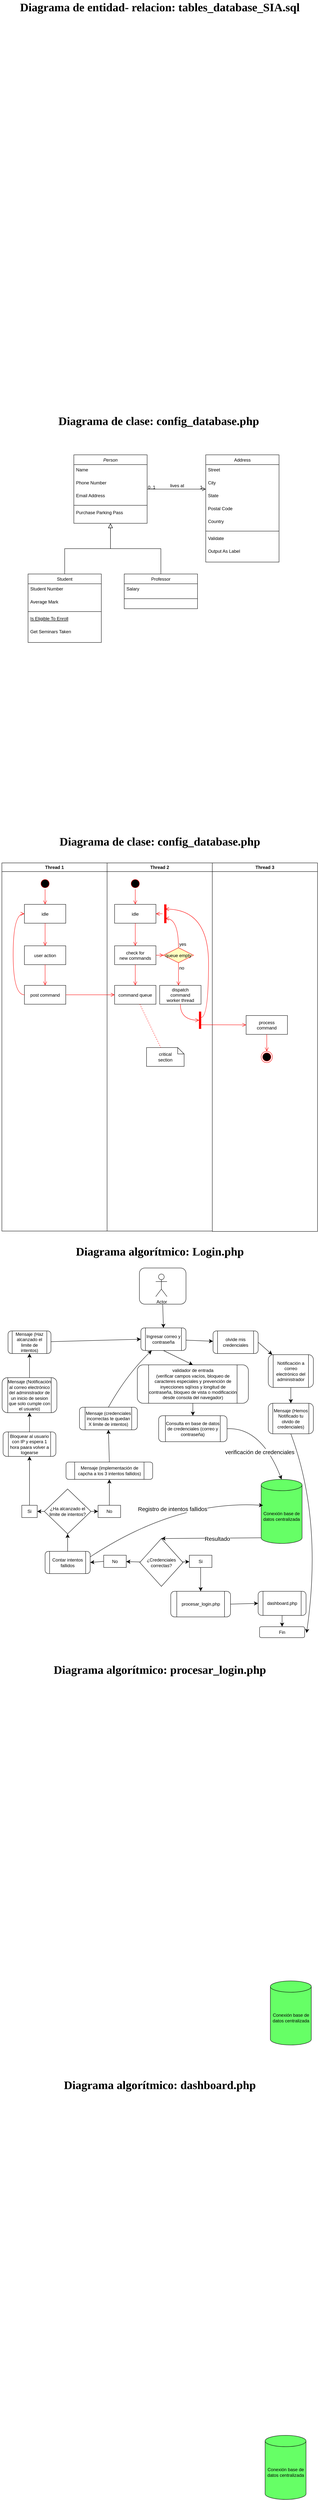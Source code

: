 <mxfile version="26.0.10">
  <diagram name="Página-1" id="48M1OholPXDdKoVH5Szc">
    <mxGraphModel dx="3737" dy="5183" grid="0" gridSize="10" guides="1" tooltips="1" connect="1" arrows="1" fold="1" page="1" pageScale="1" pageWidth="850" pageHeight="1100" math="0" shadow="0">
      <root>
        <mxCell id="0" />
        <mxCell id="1" parent="0" />
        <mxCell id="_KhCzG9Bb4c7q6jr102G-16" value="" style="edgeStyle=none;curved=1;rounded=0;orthogonalLoop=1;jettySize=auto;html=1;fontFamily=Helvetica;fontSize=12;fontColor=default;startSize=8;endSize=8;entryX=0.5;entryY=0;entryDx=0;entryDy=0;exitX=0;exitY=1;exitDx=0;exitDy=-15;exitPerimeter=0;" parent="1" source="_KhCzG9Bb4c7q6jr102G-1" target="_KhCzG9Bb4c7q6jr102G-15" edge="1">
          <mxGeometry relative="1" as="geometry">
            <mxPoint x="-160" y="723" as="sourcePoint" />
          </mxGeometry>
        </mxCell>
        <mxCell id="_KhCzG9Bb4c7q6jr102G-24" value="&lt;span style=&quot;font-size: 15px;&quot;&gt;&lt;font style=&quot;vertical-align: inherit;&quot;&gt;&lt;font style=&quot;vertical-align: inherit;&quot;&gt;Resultado&lt;/font&gt;&lt;/font&gt;&lt;/span&gt;" style="edgeLabel;html=1;align=center;verticalAlign=middle;resizable=0;points=[];fontSize=12;rounded=1;strokeColor=default;fontFamily=Helvetica;fontColor=default;fillColor=default;" parent="_KhCzG9Bb4c7q6jr102G-16" vertex="1" connectable="0">
          <mxGeometry x="-0.114" y="1" relative="1" as="geometry">
            <mxPoint as="offset" />
          </mxGeometry>
        </mxCell>
        <mxCell id="_KhCzG9Bb4c7q6jr102G-1" value="&lt;font style=&quot;vertical-align: inherit;&quot;&gt;&lt;font style=&quot;vertical-align: inherit;&quot;&gt;&lt;font style=&quot;vertical-align: inherit;&quot;&gt;&lt;font style=&quot;vertical-align: inherit;&quot;&gt;&lt;font style=&quot;vertical-align: inherit;&quot;&gt;&lt;font style=&quot;vertical-align: inherit;&quot;&gt;Conexión base de datos centralizada&lt;/font&gt;&lt;/font&gt;&lt;/font&gt;&lt;/font&gt;&lt;/font&gt;&lt;/font&gt;" style="shape=cylinder3;whiteSpace=wrap;html=1;boundedLbl=1;backgroundOutline=1;size=15;fillColor=light-dark(#66FF66,#66FF66);" parent="1" vertex="1">
          <mxGeometry x="-155" y="644" width="109" height="170" as="geometry" />
        </mxCell>
        <mxCell id="_KhCzG9Bb4c7q6jr102G-5" style="edgeStyle=none;curved=1;rounded=0;orthogonalLoop=1;jettySize=auto;html=1;fontSize=12;startSize=8;endSize=8;exitX=0.5;exitY=1;exitDx=0;exitDy=0;entryX=0.5;entryY=0;entryDx=0;entryDy=0;" parent="1" source="_KhCzG9Bb4c7q6jr102G-8" target="_KhCzG9Bb4c7q6jr102G-9" edge="1">
          <mxGeometry relative="1" as="geometry">
            <mxPoint x="-407.783" y="395" as="targetPoint" />
            <mxPoint x="-446.609" y="316" as="sourcePoint" />
          </mxGeometry>
        </mxCell>
        <mxCell id="_KhCzG9Bb4c7q6jr102G-28" value="" style="edgeStyle=none;curved=1;rounded=0;orthogonalLoop=1;jettySize=auto;html=1;fontFamily=Helvetica;fontSize=12;fontColor=default;startSize=8;endSize=8;" parent="1" source="_KhCzG9Bb4c7q6jr102G-8" target="_KhCzG9Bb4c7q6jr102G-27" edge="1">
          <mxGeometry relative="1" as="geometry" />
        </mxCell>
        <mxCell id="_KhCzG9Bb4c7q6jr102G-8" value="Ingresar correo y contraseña" style="shape=process;whiteSpace=wrap;html=1;backgroundOutline=1;rounded=1;strokeColor=default;align=center;verticalAlign=middle;fontFamily=Helvetica;fontSize=12;fontColor=default;fillColor=default;" parent="1" vertex="1">
          <mxGeometry x="-475" y="242" width="120" height="60" as="geometry" />
        </mxCell>
        <mxCell id="_KhCzG9Bb4c7q6jr102G-12" value="" style="edgeStyle=none;curved=1;rounded=0;orthogonalLoop=1;jettySize=auto;html=1;fontFamily=Helvetica;fontSize=12;fontColor=default;startSize=8;endSize=8;" parent="1" source="_KhCzG9Bb4c7q6jr102G-9" target="_KhCzG9Bb4c7q6jr102G-11" edge="1">
          <mxGeometry relative="1" as="geometry" />
        </mxCell>
        <mxCell id="_KhCzG9Bb4c7q6jr102G-9" value="validador de entrada&lt;div&gt;(verificar campos vacíos, bloqueo de caracteres especiales y prevención de inyecciones sql/xss y longitud de contraseña, bloqueo de vista o modificación desde consola del navegador)&lt;/div&gt;" style="shape=process;whiteSpace=wrap;html=1;backgroundOutline=1;rounded=1;strokeColor=default;align=center;verticalAlign=middle;fontFamily=Helvetica;fontSize=12;fontColor=default;fillColor=default;" parent="1" vertex="1">
          <mxGeometry x="-484.5" y="340" width="295.5" height="102" as="geometry" />
        </mxCell>
        <mxCell id="_KhCzG9Bb4c7q6jr102G-11" value="Consulta en base de datos de credenciales (correo y contraseña)" style="shape=process;whiteSpace=wrap;html=1;backgroundOutline=1;rounded=1;strokeColor=default;align=center;verticalAlign=middle;fontFamily=Helvetica;fontSize=12;fontColor=default;fillColor=default;" parent="1" vertex="1">
          <mxGeometry x="-427.75" y="475" width="182" height="69" as="geometry" />
        </mxCell>
        <mxCell id="_KhCzG9Bb4c7q6jr102G-13" style="edgeStyle=none;curved=1;rounded=0;orthogonalLoop=1;jettySize=auto;html=1;exitX=1;exitY=0.5;exitDx=0;exitDy=0;entryX=0.5;entryY=0;entryDx=0;entryDy=0;entryPerimeter=0;fontFamily=Helvetica;fontSize=12;fontColor=default;startSize=8;endSize=8;" parent="1" source="_KhCzG9Bb4c7q6jr102G-11" target="_KhCzG9Bb4c7q6jr102G-1" edge="1">
          <mxGeometry relative="1" as="geometry">
            <Array as="points">
              <mxPoint x="-155" y="505" />
            </Array>
          </mxGeometry>
        </mxCell>
        <mxCell id="_KhCzG9Bb4c7q6jr102G-14" value="" style="edgeLabel;html=1;align=center;verticalAlign=middle;resizable=0;points=[];fontSize=12;rounded=1;strokeColor=default;fontFamily=Helvetica;fontColor=default;fillColor=default;" parent="_KhCzG9Bb4c7q6jr102G-13" vertex="1" connectable="0">
          <mxGeometry x="-0.177" y="-16" relative="1" as="geometry">
            <mxPoint as="offset" />
          </mxGeometry>
        </mxCell>
        <mxCell id="_KhCzG9Bb4c7q6jr102G-17" value="" style="edgeLabel;html=1;align=center;verticalAlign=middle;resizable=0;points=[];fontSize=12;rounded=1;strokeColor=default;fontFamily=Helvetica;fontColor=default;fillColor=default;" parent="_KhCzG9Bb4c7q6jr102G-13" vertex="1" connectable="0">
          <mxGeometry x="0.621" y="-3" relative="1" as="geometry">
            <mxPoint as="offset" />
          </mxGeometry>
        </mxCell>
        <mxCell id="_KhCzG9Bb4c7q6jr102G-18" value="&lt;span style=&quot;font-size: 15px;&quot;&gt;verificación de credenciales&lt;/span&gt;" style="edgeLabel;html=1;align=center;verticalAlign=middle;resizable=0;points=[];fontSize=12;rounded=1;strokeColor=default;fontFamily=Helvetica;fontColor=default;fillColor=default;" parent="_KhCzG9Bb4c7q6jr102G-13" vertex="1" connectable="0">
          <mxGeometry x="0.259" y="-28" relative="1" as="geometry">
            <mxPoint as="offset" />
          </mxGeometry>
        </mxCell>
        <mxCell id="_KhCzG9Bb4c7q6jr102G-20" value="" style="edgeStyle=none;curved=1;rounded=0;orthogonalLoop=1;jettySize=auto;html=1;fontFamily=Helvetica;fontSize=12;fontColor=default;startSize=8;endSize=8;" parent="1" source="_KhCzG9Bb4c7q6jr102G-15" target="_KhCzG9Bb4c7q6jr102G-19" edge="1">
          <mxGeometry relative="1" as="geometry" />
        </mxCell>
        <mxCell id="_KhCzG9Bb4c7q6jr102G-23" value="" style="edgeStyle=none;curved=1;rounded=0;orthogonalLoop=1;jettySize=auto;html=1;fontFamily=Helvetica;fontSize=12;fontColor=default;startSize=8;endSize=8;" parent="1" source="_KhCzG9Bb4c7q6jr102G-15" target="_KhCzG9Bb4c7q6jr102G-21" edge="1">
          <mxGeometry relative="1" as="geometry" />
        </mxCell>
        <mxCell id="_KhCzG9Bb4c7q6jr102G-15" value="¿Credenciales correctas?" style="rhombus;whiteSpace=wrap;html=1;fillColor=light-dark(#FFFFFF,#66FF66);" parent="1" vertex="1">
          <mxGeometry x="-478" y="801" width="115" height="127" as="geometry" />
        </mxCell>
        <mxCell id="_KhCzG9Bb4c7q6jr102G-72" style="edgeStyle=none;curved=1;rounded=0;orthogonalLoop=1;jettySize=auto;html=1;exitX=0;exitY=0.5;exitDx=0;exitDy=0;entryX=1;entryY=0.5;entryDx=0;entryDy=0;fontFamily=Helvetica;fontSize=12;fontColor=default;startSize=8;endSize=8;" parent="1" source="_KhCzG9Bb4c7q6jr102G-19" target="_KhCzG9Bb4c7q6jr102G-73" edge="1">
          <mxGeometry relative="1" as="geometry">
            <mxPoint x="-612" y="696.755" as="targetPoint" />
          </mxGeometry>
        </mxCell>
        <mxCell id="_KhCzG9Bb4c7q6jr102G-19" value="No" style="whiteSpace=wrap;html=1;fillColor=light-dark(#FFFFFF,#66FF66);" parent="1" vertex="1">
          <mxGeometry x="-574" y="845.25" width="60" height="32.5" as="geometry" />
        </mxCell>
        <mxCell id="_KhCzG9Bb4c7q6jr102G-50" style="edgeStyle=none;curved=1;rounded=0;orthogonalLoop=1;jettySize=auto;html=1;exitX=0.5;exitY=1;exitDx=0;exitDy=0;fontFamily=Helvetica;fontSize=12;fontColor=default;startSize=8;endSize=8;entryX=0.5;entryY=0;entryDx=0;entryDy=0;" parent="1" source="_KhCzG9Bb4c7q6jr102G-21" target="_KhCzG9Bb4c7q6jr102G-51" edge="1">
          <mxGeometry relative="1" as="geometry">
            <mxPoint x="-253" y="776.333" as="targetPoint" />
          </mxGeometry>
        </mxCell>
        <mxCell id="_KhCzG9Bb4c7q6jr102G-21" value="Si" style="whiteSpace=wrap;html=1;fillColor=light-dark(#FFFFFF,#66FF66);" parent="1" vertex="1">
          <mxGeometry x="-346" y="845.25" width="60" height="32.5" as="geometry" />
        </mxCell>
        <mxCell id="vCBoUSU8JS7dNAUWbDVz-17" value="" style="edgeStyle=none;curved=1;rounded=0;orthogonalLoop=1;jettySize=auto;html=1;fontSize=12;startSize=8;endSize=8;exitX=1;exitY=0.5;exitDx=0;exitDy=0;" parent="1" source="_KhCzG9Bb4c7q6jr102G-27" target="vCBoUSU8JS7dNAUWbDVz-16" edge="1">
          <mxGeometry relative="1" as="geometry" />
        </mxCell>
        <mxCell id="_KhCzG9Bb4c7q6jr102G-27" value="olvide mis credenciales" style="shape=process;whiteSpace=wrap;html=1;backgroundOutline=1;rounded=1;strokeColor=default;align=center;verticalAlign=middle;fontFamily=Helvetica;fontSize=12;fontColor=default;fillColor=default;" parent="1" vertex="1">
          <mxGeometry x="-283" y="250" width="120" height="60" as="geometry" />
        </mxCell>
        <mxCell id="_KhCzG9Bb4c7q6jr102G-92" style="edgeStyle=none;curved=1;rounded=0;orthogonalLoop=1;jettySize=auto;html=1;exitX=0.5;exitY=0;exitDx=0;exitDy=0;fontFamily=Helvetica;fontSize=12;fontColor=default;startSize=8;endSize=8;" parent="1" source="_KhCzG9Bb4c7q6jr102G-33" target="_KhCzG9Bb4c7q6jr102G-8" edge="1">
          <mxGeometry relative="1" as="geometry">
            <Array as="points">
              <mxPoint x="-513" y="366" />
            </Array>
          </mxGeometry>
        </mxCell>
        <mxCell id="_KhCzG9Bb4c7q6jr102G-33" value="Mensaje (credenciales incorrectas te quedan X limite de intentos)" style="shape=process;whiteSpace=wrap;html=1;backgroundOutline=1;rounded=1;strokeColor=default;align=center;verticalAlign=middle;fontFamily=Helvetica;fontSize=12;fontColor=default;fillColor=default;" parent="1" vertex="1">
          <mxGeometry x="-638.5" y="452.5" width="154" height="60" as="geometry" />
        </mxCell>
        <mxCell id="_KhCzG9Bb4c7q6jr102G-47" style="edgeStyle=none;curved=1;rounded=0;orthogonalLoop=1;jettySize=auto;html=1;entryX=0.5;entryY=0;entryDx=0;entryDy=0;fontFamily=Helvetica;fontSize=12;fontColor=default;startSize=8;endSize=8;exitX=0.5;exitY=1;exitDx=0;exitDy=0;" parent="1" source="_KhCzG9Bb4c7q6jr102G-65" target="_KhCzG9Bb4c7q6jr102G-8" edge="1">
          <mxGeometry relative="1" as="geometry">
            <mxPoint x="-467" y="149" as="sourcePoint" />
          </mxGeometry>
        </mxCell>
        <mxCell id="vCBoUSU8JS7dNAUWbDVz-11" style="edgeStyle=none;curved=1;rounded=0;orthogonalLoop=1;jettySize=auto;html=1;exitX=1;exitY=0.5;exitDx=0;exitDy=0;entryX=0;entryY=0.5;entryDx=0;entryDy=0;fontSize=12;startSize=8;endSize=8;" parent="1" source="_KhCzG9Bb4c7q6jr102G-51" target="_KhCzG9Bb4c7q6jr102G-59" edge="1">
          <mxGeometry relative="1" as="geometry" />
        </mxCell>
        <mxCell id="_KhCzG9Bb4c7q6jr102G-51" value="procesar_login.php" style="shape=process;whiteSpace=wrap;html=1;backgroundOutline=1;rounded=1;strokeColor=default;align=center;verticalAlign=middle;fontFamily=Helvetica;fontSize=12;fontColor=default;fillColor=default;" parent="1" vertex="1">
          <mxGeometry x="-395.5" y="941" width="159" height="68" as="geometry" />
        </mxCell>
        <mxCell id="_KhCzG9Bb4c7q6jr102G-64" value="" style="edgeStyle=none;curved=1;rounded=0;orthogonalLoop=1;jettySize=auto;html=1;fontFamily=Helvetica;fontSize=12;fontColor=default;startSize=8;endSize=8;" parent="1" source="_KhCzG9Bb4c7q6jr102G-59" target="_KhCzG9Bb4c7q6jr102G-63" edge="1">
          <mxGeometry relative="1" as="geometry" />
        </mxCell>
        <mxCell id="_KhCzG9Bb4c7q6jr102G-59" value="dashboard.php" style="shape=process;whiteSpace=wrap;html=1;backgroundOutline=1;rounded=1;strokeColor=default;align=center;verticalAlign=middle;fontFamily=Helvetica;fontSize=12;fontColor=default;fillColor=default;" parent="1" vertex="1">
          <mxGeometry x="-163" y="941" width="127.5" height="64" as="geometry" />
        </mxCell>
        <mxCell id="_KhCzG9Bb4c7q6jr102G-63" value="Fin" style="whiteSpace=wrap;html=1;rounded=1;" parent="1" vertex="1">
          <mxGeometry x="-159.25" y="1035" width="120" height="29" as="geometry" />
        </mxCell>
        <mxCell id="_KhCzG9Bb4c7q6jr102G-65" value="" style="whiteSpace=wrap;html=1;rounded=1;" parent="1" vertex="1">
          <mxGeometry x="-479" y="83" width="124" height="96" as="geometry" />
        </mxCell>
        <mxCell id="_KhCzG9Bb4c7q6jr102G-67" value="Actor" style="shape=umlActor;verticalLabelPosition=bottom;verticalAlign=top;html=1;outlineConnect=0;rounded=1;strokeColor=default;align=center;fontFamily=Helvetica;fontSize=12;fontColor=default;fillColor=default;" parent="1" vertex="1">
          <mxGeometry x="-435.5" y="99" width="30" height="60" as="geometry" />
        </mxCell>
        <mxCell id="_KhCzG9Bb4c7q6jr102G-94" value="" style="edgeStyle=none;curved=1;rounded=0;orthogonalLoop=1;jettySize=auto;html=1;fontFamily=Helvetica;fontSize=12;fontColor=default;startSize=8;endSize=8;entryX=0.5;entryY=1;entryDx=0;entryDy=0;exitX=0.5;exitY=0;exitDx=0;exitDy=0;" parent="1" source="_KhCzG9Bb4c7q6jr102G-73" target="_KhCzG9Bb4c7q6jr102G-77" edge="1">
          <mxGeometry relative="1" as="geometry">
            <mxPoint x="-672" y="667" as="sourcePoint" />
            <mxPoint x="-666.7" y="773.0" as="targetPoint" />
          </mxGeometry>
        </mxCell>
        <mxCell id="_KhCzG9Bb4c7q6jr102G-73" value="&lt;font style=&quot;vertical-align: inherit;&quot;&gt;&lt;font style=&quot;vertical-align: inherit;&quot;&gt;&lt;font style=&quot;vertical-align: inherit;&quot;&gt;&lt;font style=&quot;vertical-align: inherit;&quot;&gt;Contar intentos fallidos&lt;/font&gt;&lt;/font&gt;&lt;/font&gt;&lt;/font&gt;" style="shape=process;whiteSpace=wrap;html=1;backgroundOutline=1;rounded=1;strokeColor=default;align=center;verticalAlign=middle;fontFamily=Helvetica;fontSize=12;fontColor=default;fillColor=default;" parent="1" vertex="1">
          <mxGeometry x="-730" y="835" width="120" height="59" as="geometry" />
        </mxCell>
        <mxCell id="_KhCzG9Bb4c7q6jr102G-81" style="edgeStyle=none;curved=1;rounded=0;orthogonalLoop=1;jettySize=auto;html=1;exitX=1;exitY=0.5;exitDx=0;exitDy=0;entryX=0;entryY=0.5;entryDx=0;entryDy=0;fontFamily=Helvetica;fontSize=12;fontColor=default;startSize=8;endSize=8;" parent="1" source="_KhCzG9Bb4c7q6jr102G-77" target="_KhCzG9Bb4c7q6jr102G-80" edge="1">
          <mxGeometry relative="1" as="geometry" />
        </mxCell>
        <mxCell id="_KhCzG9Bb4c7q6jr102G-84" style="edgeStyle=none;curved=1;rounded=0;orthogonalLoop=1;jettySize=auto;html=1;exitX=0;exitY=0.5;exitDx=0;exitDy=0;fontFamily=Helvetica;fontSize=12;fontColor=default;startSize=8;endSize=8;entryX=1;entryY=0.5;entryDx=0;entryDy=0;" parent="1" source="_KhCzG9Bb4c7q6jr102G-77" target="_KhCzG9Bb4c7q6jr102G-83" edge="1">
          <mxGeometry relative="1" as="geometry">
            <mxPoint x="-749" y="577.353" as="targetPoint" />
          </mxGeometry>
        </mxCell>
        <mxCell id="_KhCzG9Bb4c7q6jr102G-77" value="&lt;font&gt;¿Ha alcanzado el limite de intentos?&lt;/font&gt;" style="rhombus;whiteSpace=wrap;html=1;fillColor=light-dark(#FFFFFF,#66FF66);" parent="1" vertex="1">
          <mxGeometry x="-732" y="669.5" width="124" height="119" as="geometry" />
        </mxCell>
        <mxCell id="_KhCzG9Bb4c7q6jr102G-82" style="edgeStyle=none;curved=1;rounded=0;orthogonalLoop=1;jettySize=auto;html=1;fontFamily=Helvetica;fontSize=12;fontColor=default;startSize=8;endSize=8;entryX=0.5;entryY=1;entryDx=0;entryDy=0;exitX=0.5;exitY=0;exitDx=0;exitDy=0;" parent="1" source="5T2TWeuZ88sEgPXUiJGP-6" target="_KhCzG9Bb4c7q6jr102G-33" edge="1">
          <mxGeometry relative="1" as="geometry">
            <mxPoint x="-562" y="489" as="targetPoint" />
            <mxPoint x="-559" y="559" as="sourcePoint" />
          </mxGeometry>
        </mxCell>
        <mxCell id="_KhCzG9Bb4c7q6jr102G-80" value="No" style="whiteSpace=wrap;html=1;fillColor=light-dark(#FFFFFF,#66FF66);" parent="1" vertex="1">
          <mxGeometry x="-589" y="712.75" width="60" height="32.5" as="geometry" />
        </mxCell>
        <mxCell id="_KhCzG9Bb4c7q6jr102G-86" style="edgeStyle=none;curved=1;rounded=0;orthogonalLoop=1;jettySize=auto;html=1;exitX=0.5;exitY=0;exitDx=0;exitDy=0;fontFamily=Helvetica;fontSize=12;fontColor=default;startSize=8;endSize=8;" parent="1" source="_KhCzG9Bb4c7q6jr102G-83" target="_KhCzG9Bb4c7q6jr102G-87" edge="1">
          <mxGeometry relative="1" as="geometry">
            <mxPoint x="-776.059" y="447.941" as="targetPoint" />
          </mxGeometry>
        </mxCell>
        <mxCell id="_KhCzG9Bb4c7q6jr102G-83" value="Si" style="whiteSpace=wrap;html=1;fillColor=light-dark(#FFFFFF,#66FF66);" parent="1" vertex="1">
          <mxGeometry x="-792" y="712.75" width="41" height="32.5" as="geometry" />
        </mxCell>
        <mxCell id="vCBoUSU8JS7dNAUWbDVz-14" style="edgeStyle=none;curved=1;rounded=0;orthogonalLoop=1;jettySize=auto;html=1;exitX=0.5;exitY=0;exitDx=0;exitDy=0;entryX=0.5;entryY=1;entryDx=0;entryDy=0;fontSize=12;startSize=8;endSize=8;" parent="1" source="_KhCzG9Bb4c7q6jr102G-87" target="vCBoUSU8JS7dNAUWbDVz-13" edge="1">
          <mxGeometry relative="1" as="geometry" />
        </mxCell>
        <mxCell id="_KhCzG9Bb4c7q6jr102G-87" value="Bloquear al usuario con IP y espera 1 hora paara volver a logearse" style="shape=process;whiteSpace=wrap;html=1;backgroundOutline=1;rounded=1;strokeColor=default;align=center;verticalAlign=middle;fontFamily=Helvetica;fontSize=12;fontColor=default;fillColor=default;" parent="1" vertex="1">
          <mxGeometry x="-841.75" y="518" width="140.5" height="65" as="geometry" />
        </mxCell>
        <mxCell id="_KhCzG9Bb4c7q6jr102G-91" style="edgeStyle=none;curved=1;rounded=0;orthogonalLoop=1;jettySize=auto;html=1;entryX=0;entryY=0.5;entryDx=0;entryDy=0;fontFamily=Helvetica;fontSize=12;fontColor=default;startSize=8;endSize=8;" parent="1" source="_KhCzG9Bb4c7q6jr102G-89" target="_KhCzG9Bb4c7q6jr102G-8" edge="1">
          <mxGeometry relative="1" as="geometry" />
        </mxCell>
        <mxCell id="_KhCzG9Bb4c7q6jr102G-89" value="Mensaje (Haz alcanzado el limite de intentos)" style="shape=process;whiteSpace=wrap;html=1;backgroundOutline=1;rounded=1;strokeColor=default;align=center;verticalAlign=middle;fontFamily=Helvetica;fontSize=12;fontColor=default;fillColor=default;" parent="1" vertex="1">
          <mxGeometry x="-828.62" y="250" width="114.25" height="60" as="geometry" />
        </mxCell>
        <mxCell id="vCBoUSU8JS7dNAUWbDVz-12" style="edgeStyle=none;curved=1;rounded=0;orthogonalLoop=1;jettySize=auto;html=1;exitX=0.5;exitY=1;exitDx=0;exitDy=0;fontSize=12;startSize=8;endSize=8;" parent="1" source="_KhCzG9Bb4c7q6jr102G-63" target="_KhCzG9Bb4c7q6jr102G-63" edge="1">
          <mxGeometry relative="1" as="geometry" />
        </mxCell>
        <mxCell id="vCBoUSU8JS7dNAUWbDVz-15" style="edgeStyle=none;curved=1;rounded=0;orthogonalLoop=1;jettySize=auto;html=1;entryX=0.5;entryY=1;entryDx=0;entryDy=0;fontSize=12;startSize=8;endSize=8;" parent="1" source="vCBoUSU8JS7dNAUWbDVz-13" target="_KhCzG9Bb4c7q6jr102G-89" edge="1">
          <mxGeometry relative="1" as="geometry" />
        </mxCell>
        <mxCell id="vCBoUSU8JS7dNAUWbDVz-13" value="Mensaje (Notificación al correo electrónico del administrador de un inicio de sesion que solo cumple con el usuario)" style="shape=process;whiteSpace=wrap;html=1;backgroundOutline=1;rounded=1;strokeColor=default;align=center;verticalAlign=middle;fontFamily=Helvetica;fontSize=12;fontColor=default;fillColor=default;" parent="1" vertex="1">
          <mxGeometry x="-844.37" y="374" width="145.75" height="93" as="geometry" />
        </mxCell>
        <mxCell id="vCBoUSU8JS7dNAUWbDVz-18" style="edgeStyle=none;curved=1;rounded=0;orthogonalLoop=1;jettySize=auto;html=1;fontSize=12;startSize=8;endSize=8;exitX=0.5;exitY=1;exitDx=0;exitDy=0;" parent="1" source="vCBoUSU8JS7dNAUWbDVz-19" edge="1">
          <mxGeometry relative="1" as="geometry">
            <mxPoint x="-34.143" y="1051.571" as="targetPoint" />
            <Array as="points">
              <mxPoint x="9" y="750" />
            </Array>
          </mxGeometry>
        </mxCell>
        <mxCell id="vCBoUSU8JS7dNAUWbDVz-20" style="edgeStyle=none;curved=1;rounded=0;orthogonalLoop=1;jettySize=auto;html=1;fontSize=12;startSize=8;endSize=8;entryX=0.5;entryY=0;entryDx=0;entryDy=0;" parent="1" source="vCBoUSU8JS7dNAUWbDVz-16" target="vCBoUSU8JS7dNAUWbDVz-19" edge="1">
          <mxGeometry relative="1" as="geometry">
            <mxPoint x="-76.0" y="458.714" as="targetPoint" />
          </mxGeometry>
        </mxCell>
        <mxCell id="vCBoUSU8JS7dNAUWbDVz-16" value="Notificación a correo electrónico del administrador" style="shape=process;whiteSpace=wrap;html=1;backgroundOutline=1;rounded=1;strokeColor=default;align=center;verticalAlign=middle;fontFamily=Helvetica;fontSize=12;fontColor=default;fillColor=default;" parent="1" vertex="1">
          <mxGeometry x="-136" y="313" width="120" height="87" as="geometry" />
        </mxCell>
        <mxCell id="vCBoUSU8JS7dNAUWbDVz-19" value="Mensaje (Hemos Notificado tu olvido de credenciales)" style="shape=process;whiteSpace=wrap;html=1;backgroundOutline=1;rounded=1;strokeColor=default;align=center;verticalAlign=middle;fontFamily=Helvetica;fontSize=12;fontColor=default;fillColor=default;" parent="1" vertex="1">
          <mxGeometry x="-136" y="442" width="120" height="81" as="geometry" />
        </mxCell>
        <mxCell id="5T2TWeuZ88sEgPXUiJGP-2" style="edgeStyle=none;curved=1;rounded=0;orthogonalLoop=1;jettySize=auto;html=1;exitX=1;exitY=0.25;exitDx=0;exitDy=0;entryX=0.047;entryY=0.406;entryDx=0;entryDy=0;entryPerimeter=0;fontSize=12;startSize=8;endSize=8;" parent="1" source="_KhCzG9Bb4c7q6jr102G-73" target="_KhCzG9Bb4c7q6jr102G-1" edge="1">
          <mxGeometry relative="1" as="geometry">
            <Array as="points">
              <mxPoint x="-380" y="699" />
            </Array>
          </mxGeometry>
        </mxCell>
        <mxCell id="5T2TWeuZ88sEgPXUiJGP-3" value="&lt;span style=&quot;font-size: 15px;&quot;&gt;&lt;font style=&quot;vertical-align: inherit;&quot;&gt;&lt;font style=&quot;vertical-align: inherit;&quot;&gt;Registro de intentos fallidos&lt;/font&gt;&lt;/font&gt;&lt;/span&gt;" style="edgeLabel;html=1;align=center;verticalAlign=middle;resizable=0;points=[];fontSize=12;" parent="5T2TWeuZ88sEgPXUiJGP-2" vertex="1" connectable="0">
          <mxGeometry x="-0.003" y="-12" relative="1" as="geometry">
            <mxPoint x="1" as="offset" />
          </mxGeometry>
        </mxCell>
        <mxCell id="5T2TWeuZ88sEgPXUiJGP-6" value="Mensaje (implementación de capcha a los 3 intentos fallidos)" style="shape=process;whiteSpace=wrap;html=1;backgroundOutline=1;rounded=1;strokeColor=default;align=center;verticalAlign=middle;fontFamily=Helvetica;fontSize=12;fontColor=default;fillColor=default;" parent="1" vertex="1">
          <mxGeometry x="-674.3" y="598" width="230.6" height="46" as="geometry" />
        </mxCell>
        <mxCell id="5T2TWeuZ88sEgPXUiJGP-7" style="edgeStyle=none;curved=1;rounded=0;orthogonalLoop=1;jettySize=auto;html=1;exitX=0.5;exitY=0;exitDx=0;exitDy=0;entryX=0.5;entryY=1;entryDx=0;entryDy=0;fontSize=12;startSize=8;endSize=8;" parent="1" source="_KhCzG9Bb4c7q6jr102G-80" target="5T2TWeuZ88sEgPXUiJGP-6" edge="1">
          <mxGeometry relative="1" as="geometry" />
        </mxCell>
        <mxCell id="5T2TWeuZ88sEgPXUiJGP-8" value="&lt;font style=&quot;vertical-align: inherit;&quot;&gt;&lt;font style=&quot;vertical-align: inherit;&quot;&gt;&lt;font style=&quot;vertical-align: inherit;&quot;&gt;&lt;font style=&quot;vertical-align: inherit;&quot;&gt;&lt;font style=&quot;vertical-align: inherit;&quot;&gt;&lt;font style=&quot;vertical-align: inherit;&quot;&gt;Conexión base de datos centralizada&lt;/font&gt;&lt;/font&gt;&lt;/font&gt;&lt;/font&gt;&lt;/font&gt;&lt;/font&gt;" style="shape=cylinder3;whiteSpace=wrap;html=1;boundedLbl=1;backgroundOutline=1;size=15;fillColor=light-dark(#66FF66,#66FF66);" parent="1" vertex="1">
          <mxGeometry x="-130.5" y="1975" width="109" height="170" as="geometry" />
        </mxCell>
        <mxCell id="5T2TWeuZ88sEgPXUiJGP-10" value="&lt;font style=&quot;vertical-align: inherit;&quot;&gt;&lt;font style=&quot;vertical-align: inherit;&quot;&gt;&lt;font style=&quot;vertical-align: inherit;&quot;&gt;&lt;font style=&quot;vertical-align: inherit;&quot;&gt;&lt;font style=&quot;vertical-align: inherit;&quot;&gt;&lt;font style=&quot;vertical-align: inherit;&quot;&gt;&lt;font style=&quot;vertical-align: inherit;&quot;&gt;&lt;font face=&quot;Times New Roman&quot; style=&quot;vertical-align: inherit; font-size: 31px;&quot;&gt;&lt;b style=&quot;&quot;&gt;Diagrama algorítmico: Login.php&lt;/b&gt;&lt;/font&gt;&lt;/font&gt;&lt;/font&gt;&lt;/font&gt;&lt;/font&gt;&lt;/font&gt;&lt;/font&gt;&lt;/font&gt;" style="text;strokeColor=none;fillColor=none;html=1;align=center;verticalAlign=middle;whiteSpace=wrap;rounded=0;fontSize=16;" parent="1" vertex="1">
          <mxGeometry x="-847" y="24" width="845" height="30" as="geometry" />
        </mxCell>
        <mxCell id="5T2TWeuZ88sEgPXUiJGP-12" value="&lt;font style=&quot;vertical-align: inherit;&quot;&gt;&lt;font style=&quot;vertical-align: inherit;&quot;&gt;&lt;font style=&quot;vertical-align: inherit;&quot;&gt;&lt;font style=&quot;vertical-align: inherit;&quot;&gt;&lt;font style=&quot;vertical-align: inherit;&quot;&gt;&lt;font style=&quot;vertical-align: inherit;&quot;&gt;&lt;font style=&quot;vertical-align: inherit;&quot;&gt;&lt;font face=&quot;Times New Roman&quot; style=&quot;vertical-align: inherit; font-size: 31px;&quot;&gt;&lt;b style=&quot;&quot;&gt;Diagrama de clase: config_database.php&lt;/b&gt;&lt;/font&gt;&lt;/font&gt;&lt;/font&gt;&lt;/font&gt;&lt;/font&gt;&lt;/font&gt;&lt;/font&gt;&lt;/font&gt;" style="text;strokeColor=none;fillColor=none;html=1;align=center;verticalAlign=middle;whiteSpace=wrap;rounded=0;fontSize=16;" parent="1" vertex="1">
          <mxGeometry x="-847" y="-1064" width="845" height="30" as="geometry" />
        </mxCell>
        <mxCell id="5T2TWeuZ88sEgPXUiJGP-13" value="&lt;font style=&quot;vertical-align: inherit;&quot;&gt;&lt;font style=&quot;vertical-align: inherit;&quot;&gt;&lt;font style=&quot;vertical-align: inherit;&quot;&gt;&lt;font style=&quot;vertical-align: inherit;&quot;&gt;&lt;font style=&quot;vertical-align: inherit;&quot;&gt;&lt;font style=&quot;vertical-align: inherit;&quot;&gt;&lt;font style=&quot;vertical-align: inherit;&quot;&gt;&lt;font face=&quot;Times New Roman&quot; style=&quot;vertical-align: inherit; font-size: 31px;&quot;&gt;&lt;b style=&quot;&quot;&gt;Diagrama algorítmico: procesar_login.php&lt;/b&gt;&lt;/font&gt;&lt;/font&gt;&lt;/font&gt;&lt;/font&gt;&lt;/font&gt;&lt;/font&gt;&lt;/font&gt;&lt;/font&gt;" style="text;strokeColor=none;fillColor=none;html=1;align=center;verticalAlign=middle;whiteSpace=wrap;rounded=0;fontSize=16;" parent="1" vertex="1">
          <mxGeometry x="-847" y="1134" width="845" height="30" as="geometry" />
        </mxCell>
        <mxCell id="5T2TWeuZ88sEgPXUiJGP-14" value="&lt;font style=&quot;vertical-align: inherit;&quot;&gt;&lt;font style=&quot;vertical-align: inherit;&quot;&gt;&lt;font style=&quot;vertical-align: inherit;&quot;&gt;&lt;font style=&quot;vertical-align: inherit;&quot;&gt;&lt;font style=&quot;vertical-align: inherit;&quot;&gt;&lt;font style=&quot;vertical-align: inherit;&quot;&gt;Conexión base de datos centralizada&lt;/font&gt;&lt;/font&gt;&lt;/font&gt;&lt;/font&gt;&lt;/font&gt;&lt;/font&gt;" style="shape=cylinder3;whiteSpace=wrap;html=1;boundedLbl=1;backgroundOutline=1;size=15;fillColor=light-dark(#66FF66,#66FF66);" parent="1" vertex="1">
          <mxGeometry x="-144.5" y="3181" width="109" height="170" as="geometry" />
        </mxCell>
        <mxCell id="5T2TWeuZ88sEgPXUiJGP-15" value="&lt;font style=&quot;vertical-align: inherit;&quot;&gt;&lt;font style=&quot;vertical-align: inherit;&quot;&gt;&lt;font style=&quot;vertical-align: inherit;&quot;&gt;&lt;font style=&quot;vertical-align: inherit;&quot;&gt;&lt;font style=&quot;vertical-align: inherit;&quot;&gt;&lt;font style=&quot;vertical-align: inherit;&quot;&gt;&lt;font style=&quot;vertical-align: inherit;&quot;&gt;&lt;font face=&quot;Times New Roman&quot; style=&quot;vertical-align: inherit; font-size: 31px;&quot;&gt;&lt;b style=&quot;&quot;&gt;Diagrama algorítmico: dashboard.php&lt;/b&gt;&lt;/font&gt;&lt;/font&gt;&lt;/font&gt;&lt;/font&gt;&lt;/font&gt;&lt;/font&gt;&lt;/font&gt;&lt;/font&gt;" style="text;strokeColor=none;fillColor=none;html=1;align=center;verticalAlign=middle;whiteSpace=wrap;rounded=0;fontSize=16;" parent="1" vertex="1">
          <mxGeometry x="-847" y="2236" width="845" height="30" as="geometry" />
        </mxCell>
        <mxCell id="Hz7jpVkMcCUcL8wQfnKb-1" value="&lt;font style=&quot;vertical-align: inherit;&quot;&gt;&lt;font style=&quot;vertical-align: inherit;&quot;&gt;&lt;font style=&quot;vertical-align: inherit;&quot;&gt;&lt;font style=&quot;vertical-align: inherit;&quot;&gt;&lt;font style=&quot;vertical-align: inherit;&quot;&gt;&lt;font style=&quot;vertical-align: inherit;&quot;&gt;&lt;font style=&quot;vertical-align: inherit;&quot;&gt;&lt;font face=&quot;Times New Roman&quot; style=&quot;vertical-align: inherit; font-size: 31px;&quot;&gt;&lt;b style=&quot;&quot;&gt;Diagrama de entidad- relacion: tables_database_SIA.sql&lt;/b&gt;&lt;/font&gt;&lt;/font&gt;&lt;/font&gt;&lt;/font&gt;&lt;/font&gt;&lt;/font&gt;&lt;/font&gt;&lt;/font&gt;" style="text;strokeColor=none;fillColor=none;html=1;align=center;verticalAlign=middle;whiteSpace=wrap;rounded=0;fontSize=16;" parent="1" vertex="1">
          <mxGeometry x="-847" y="-3278" width="845" height="30" as="geometry" />
        </mxCell>
        <mxCell id="Hz7jpVkMcCUcL8wQfnKb-153" value="" style="group" parent="1" vertex="1" connectable="0">
          <mxGeometry x="-775.37" y="-2075" width="668" height="498" as="geometry" />
        </mxCell>
        <mxCell id="Hz7jpVkMcCUcL8wQfnKb-123" value="Person" style="swimlane;fontStyle=2;align=center;verticalAlign=top;childLayout=stackLayout;horizontal=1;startSize=26;horizontalStack=0;resizeParent=1;resizeLast=0;collapsible=1;marginBottom=0;rounded=0;shadow=0;strokeWidth=1;" parent="Hz7jpVkMcCUcL8wQfnKb-153" vertex="1">
          <mxGeometry x="121.898" width="195.036" height="181.81" as="geometry">
            <mxRectangle x="230" y="140" width="160" height="26" as="alternateBounds" />
          </mxGeometry>
        </mxCell>
        <mxCell id="Hz7jpVkMcCUcL8wQfnKb-124" value="Name" style="text;align=left;verticalAlign=top;spacingLeft=4;spacingRight=4;overflow=hidden;rotatable=0;points=[[0,0.5],[1,0.5]];portConstraint=eastwest;" parent="Hz7jpVkMcCUcL8wQfnKb-123" vertex="1">
          <mxGeometry y="26" width="195.036" height="34.254" as="geometry" />
        </mxCell>
        <mxCell id="Hz7jpVkMcCUcL8wQfnKb-125" value="Phone Number" style="text;align=left;verticalAlign=top;spacingLeft=4;spacingRight=4;overflow=hidden;rotatable=0;points=[[0,0.5],[1,0.5]];portConstraint=eastwest;rounded=0;shadow=0;html=0;" parent="Hz7jpVkMcCUcL8wQfnKb-123" vertex="1">
          <mxGeometry y="60.254" width="195.036" height="34.254" as="geometry" />
        </mxCell>
        <mxCell id="Hz7jpVkMcCUcL8wQfnKb-126" value="Email Address" style="text;align=left;verticalAlign=top;spacingLeft=4;spacingRight=4;overflow=hidden;rotatable=0;points=[[0,0.5],[1,0.5]];portConstraint=eastwest;rounded=0;shadow=0;html=0;" parent="Hz7jpVkMcCUcL8wQfnKb-123" vertex="1">
          <mxGeometry y="94.508" width="195.036" height="34.254" as="geometry" />
        </mxCell>
        <mxCell id="Hz7jpVkMcCUcL8wQfnKb-127" value="" style="line;html=1;strokeWidth=1;align=left;verticalAlign=middle;spacingTop=-1;spacingLeft=3;spacingRight=3;rotatable=0;labelPosition=right;points=[];portConstraint=eastwest;" parent="Hz7jpVkMcCUcL8wQfnKb-123" vertex="1">
          <mxGeometry y="128.762" width="195.036" height="10.54" as="geometry" />
        </mxCell>
        <mxCell id="Hz7jpVkMcCUcL8wQfnKb-128" value="Purchase Parking Pass" style="text;align=left;verticalAlign=top;spacingLeft=4;spacingRight=4;overflow=hidden;rotatable=0;points=[[0,0.5],[1,0.5]];portConstraint=eastwest;" parent="Hz7jpVkMcCUcL8wQfnKb-123" vertex="1">
          <mxGeometry y="139.302" width="195.036" height="34.254" as="geometry" />
        </mxCell>
        <mxCell id="Hz7jpVkMcCUcL8wQfnKb-129" value="Student" style="swimlane;fontStyle=0;align=center;verticalAlign=top;childLayout=stackLayout;horizontal=1;startSize=26;horizontalStack=0;resizeParent=1;resizeLast=0;collapsible=1;marginBottom=0;rounded=0;shadow=0;strokeWidth=1;" parent="Hz7jpVkMcCUcL8wQfnKb-153" vertex="1">
          <mxGeometry y="316.19" width="195.036" height="181.81" as="geometry">
            <mxRectangle x="130" y="380" width="160" height="26" as="alternateBounds" />
          </mxGeometry>
        </mxCell>
        <mxCell id="Hz7jpVkMcCUcL8wQfnKb-130" value="Student Number" style="text;align=left;verticalAlign=top;spacingLeft=4;spacingRight=4;overflow=hidden;rotatable=0;points=[[0,0.5],[1,0.5]];portConstraint=eastwest;" parent="Hz7jpVkMcCUcL8wQfnKb-129" vertex="1">
          <mxGeometry y="26" width="195.036" height="34.254" as="geometry" />
        </mxCell>
        <mxCell id="Hz7jpVkMcCUcL8wQfnKb-131" value="Average Mark" style="text;align=left;verticalAlign=top;spacingLeft=4;spacingRight=4;overflow=hidden;rotatable=0;points=[[0,0.5],[1,0.5]];portConstraint=eastwest;rounded=0;shadow=0;html=0;" parent="Hz7jpVkMcCUcL8wQfnKb-129" vertex="1">
          <mxGeometry y="60.254" width="195.036" height="34.254" as="geometry" />
        </mxCell>
        <mxCell id="Hz7jpVkMcCUcL8wQfnKb-132" value="" style="line;html=1;strokeWidth=1;align=left;verticalAlign=middle;spacingTop=-1;spacingLeft=3;spacingRight=3;rotatable=0;labelPosition=right;points=[];portConstraint=eastwest;" parent="Hz7jpVkMcCUcL8wQfnKb-129" vertex="1">
          <mxGeometry y="94.508" width="195.036" height="10.54" as="geometry" />
        </mxCell>
        <mxCell id="Hz7jpVkMcCUcL8wQfnKb-133" value="Is Eligible To Enroll" style="text;align=left;verticalAlign=top;spacingLeft=4;spacingRight=4;overflow=hidden;rotatable=0;points=[[0,0.5],[1,0.5]];portConstraint=eastwest;fontStyle=4" parent="Hz7jpVkMcCUcL8wQfnKb-129" vertex="1">
          <mxGeometry y="105.048" width="195.036" height="34.254" as="geometry" />
        </mxCell>
        <mxCell id="Hz7jpVkMcCUcL8wQfnKb-134" value="Get Seminars Taken" style="text;align=left;verticalAlign=top;spacingLeft=4;spacingRight=4;overflow=hidden;rotatable=0;points=[[0,0.5],[1,0.5]];portConstraint=eastwest;" parent="Hz7jpVkMcCUcL8wQfnKb-129" vertex="1">
          <mxGeometry y="139.302" width="195.036" height="34.254" as="geometry" />
        </mxCell>
        <mxCell id="Hz7jpVkMcCUcL8wQfnKb-135" value="" style="endArrow=block;endSize=10;endFill=0;shadow=0;strokeWidth=1;rounded=0;curved=0;edgeStyle=elbowEdgeStyle;elbow=vertical;fontSize=12;" parent="Hz7jpVkMcCUcL8wQfnKb-153" source="Hz7jpVkMcCUcL8wQfnKb-129" target="Hz7jpVkMcCUcL8wQfnKb-123" edge="1">
          <mxGeometry width="160" relative="1" as="geometry">
            <mxPoint x="97.518" y="109.349" as="sourcePoint" />
            <mxPoint x="97.518" y="109.349" as="targetPoint" />
          </mxGeometry>
        </mxCell>
        <mxCell id="Hz7jpVkMcCUcL8wQfnKb-136" value="Professor" style="swimlane;fontStyle=0;align=center;verticalAlign=top;childLayout=stackLayout;horizontal=1;startSize=26;horizontalStack=0;resizeParent=1;resizeLast=0;collapsible=1;marginBottom=0;rounded=0;shadow=0;strokeWidth=1;" parent="Hz7jpVkMcCUcL8wQfnKb-153" vertex="1">
          <mxGeometry x="255.985" y="316.19" width="195.036" height="92.222" as="geometry">
            <mxRectangle x="340" y="380" width="170" height="26" as="alternateBounds" />
          </mxGeometry>
        </mxCell>
        <mxCell id="Hz7jpVkMcCUcL8wQfnKb-137" value="Salary" style="text;align=left;verticalAlign=top;spacingLeft=4;spacingRight=4;overflow=hidden;rotatable=0;points=[[0,0.5],[1,0.5]];portConstraint=eastwest;" parent="Hz7jpVkMcCUcL8wQfnKb-136" vertex="1">
          <mxGeometry y="26" width="195.036" height="34.254" as="geometry" />
        </mxCell>
        <mxCell id="Hz7jpVkMcCUcL8wQfnKb-138" value="" style="line;html=1;strokeWidth=1;align=left;verticalAlign=middle;spacingTop=-1;spacingLeft=3;spacingRight=3;rotatable=0;labelPosition=right;points=[];portConstraint=eastwest;" parent="Hz7jpVkMcCUcL8wQfnKb-136" vertex="1">
          <mxGeometry y="60.254" width="195.036" height="10.54" as="geometry" />
        </mxCell>
        <mxCell id="Hz7jpVkMcCUcL8wQfnKb-139" value="" style="endArrow=block;endSize=10;endFill=0;shadow=0;strokeWidth=1;rounded=0;curved=0;edgeStyle=elbowEdgeStyle;elbow=vertical;fontSize=12;" parent="Hz7jpVkMcCUcL8wQfnKb-153" source="Hz7jpVkMcCUcL8wQfnKb-136" target="Hz7jpVkMcCUcL8wQfnKb-123" edge="1">
          <mxGeometry width="160" relative="1" as="geometry">
            <mxPoint x="109.708" y="333.317" as="sourcePoint" />
            <mxPoint x="231.606" y="198.937" as="targetPoint" />
          </mxGeometry>
        </mxCell>
        <mxCell id="Hz7jpVkMcCUcL8wQfnKb-140" value="Address" style="swimlane;fontStyle=0;align=center;verticalAlign=top;childLayout=stackLayout;horizontal=1;startSize=26;horizontalStack=0;resizeParent=1;resizeLast=0;collapsible=1;marginBottom=0;rounded=0;shadow=0;strokeWidth=1;" parent="Hz7jpVkMcCUcL8wQfnKb-153" vertex="1">
          <mxGeometry x="472.964" width="195.036" height="284.571" as="geometry">
            <mxRectangle x="550" y="140" width="160" height="26" as="alternateBounds" />
          </mxGeometry>
        </mxCell>
        <mxCell id="Hz7jpVkMcCUcL8wQfnKb-141" value="Street" style="text;align=left;verticalAlign=top;spacingLeft=4;spacingRight=4;overflow=hidden;rotatable=0;points=[[0,0.5],[1,0.5]];portConstraint=eastwest;" parent="Hz7jpVkMcCUcL8wQfnKb-140" vertex="1">
          <mxGeometry y="26" width="195.036" height="34.254" as="geometry" />
        </mxCell>
        <mxCell id="Hz7jpVkMcCUcL8wQfnKb-142" value="City" style="text;align=left;verticalAlign=top;spacingLeft=4;spacingRight=4;overflow=hidden;rotatable=0;points=[[0,0.5],[1,0.5]];portConstraint=eastwest;rounded=0;shadow=0;html=0;" parent="Hz7jpVkMcCUcL8wQfnKb-140" vertex="1">
          <mxGeometry y="60.254" width="195.036" height="34.254" as="geometry" />
        </mxCell>
        <mxCell id="Hz7jpVkMcCUcL8wQfnKb-143" value="State" style="text;align=left;verticalAlign=top;spacingLeft=4;spacingRight=4;overflow=hidden;rotatable=0;points=[[0,0.5],[1,0.5]];portConstraint=eastwest;rounded=0;shadow=0;html=0;" parent="Hz7jpVkMcCUcL8wQfnKb-140" vertex="1">
          <mxGeometry y="94.508" width="195.036" height="34.254" as="geometry" />
        </mxCell>
        <mxCell id="Hz7jpVkMcCUcL8wQfnKb-144" value="Postal Code" style="text;align=left;verticalAlign=top;spacingLeft=4;spacingRight=4;overflow=hidden;rotatable=0;points=[[0,0.5],[1,0.5]];portConstraint=eastwest;rounded=0;shadow=0;html=0;" parent="Hz7jpVkMcCUcL8wQfnKb-140" vertex="1">
          <mxGeometry y="128.762" width="195.036" height="34.254" as="geometry" />
        </mxCell>
        <mxCell id="Hz7jpVkMcCUcL8wQfnKb-145" value="Country" style="text;align=left;verticalAlign=top;spacingLeft=4;spacingRight=4;overflow=hidden;rotatable=0;points=[[0,0.5],[1,0.5]];portConstraint=eastwest;rounded=0;shadow=0;html=0;" parent="Hz7jpVkMcCUcL8wQfnKb-140" vertex="1">
          <mxGeometry y="163.016" width="195.036" height="34.254" as="geometry" />
        </mxCell>
        <mxCell id="Hz7jpVkMcCUcL8wQfnKb-146" value="" style="line;html=1;strokeWidth=1;align=left;verticalAlign=middle;spacingTop=-1;spacingLeft=3;spacingRight=3;rotatable=0;labelPosition=right;points=[];portConstraint=eastwest;" parent="Hz7jpVkMcCUcL8wQfnKb-140" vertex="1">
          <mxGeometry y="197.27" width="195.036" height="10.54" as="geometry" />
        </mxCell>
        <mxCell id="Hz7jpVkMcCUcL8wQfnKb-147" value="Validate" style="text;align=left;verticalAlign=top;spacingLeft=4;spacingRight=4;overflow=hidden;rotatable=0;points=[[0,0.5],[1,0.5]];portConstraint=eastwest;" parent="Hz7jpVkMcCUcL8wQfnKb-140" vertex="1">
          <mxGeometry y="207.81" width="195.036" height="34.254" as="geometry" />
        </mxCell>
        <mxCell id="Hz7jpVkMcCUcL8wQfnKb-148" value="Output As Label" style="text;align=left;verticalAlign=top;spacingLeft=4;spacingRight=4;overflow=hidden;rotatable=0;points=[[0,0.5],[1,0.5]];portConstraint=eastwest;" parent="Hz7jpVkMcCUcL8wQfnKb-140" vertex="1">
          <mxGeometry y="242.063" width="195.036" height="34.254" as="geometry" />
        </mxCell>
        <mxCell id="Hz7jpVkMcCUcL8wQfnKb-149" value="" style="endArrow=open;shadow=0;strokeWidth=1;rounded=0;curved=0;endFill=1;edgeStyle=elbowEdgeStyle;elbow=vertical;fontSize=12;startSize=8;endSize=8;" parent="Hz7jpVkMcCUcL8wQfnKb-153" source="Hz7jpVkMcCUcL8wQfnKb-123" target="Hz7jpVkMcCUcL8wQfnKb-140" edge="1">
          <mxGeometry x="0.5" y="41" relative="1" as="geometry">
            <mxPoint x="316.934" y="94.857" as="sourcePoint" />
            <mxPoint x="511.971" y="94.857" as="targetPoint" />
            <mxPoint x="-40" y="32" as="offset" />
          </mxGeometry>
        </mxCell>
        <mxCell id="Hz7jpVkMcCUcL8wQfnKb-150" value="0..1" style="resizable=0;align=left;verticalAlign=bottom;labelBackgroundColor=none;fontSize=12;" parent="Hz7jpVkMcCUcL8wQfnKb-149" connectable="0" vertex="1">
          <mxGeometry x="-1" relative="1" as="geometry">
            <mxPoint y="4" as="offset" />
          </mxGeometry>
        </mxCell>
        <mxCell id="Hz7jpVkMcCUcL8wQfnKb-151" value="1" style="resizable=0;align=right;verticalAlign=bottom;labelBackgroundColor=none;fontSize=12;" parent="Hz7jpVkMcCUcL8wQfnKb-149" connectable="0" vertex="1">
          <mxGeometry x="1" relative="1" as="geometry">
            <mxPoint x="-7" y="4" as="offset" />
          </mxGeometry>
        </mxCell>
        <mxCell id="Hz7jpVkMcCUcL8wQfnKb-152" value="lives at" style="text;html=1;resizable=0;points=[];;align=center;verticalAlign=middle;labelBackgroundColor=none;rounded=0;shadow=0;strokeWidth=1;fontSize=12;" parent="Hz7jpVkMcCUcL8wQfnKb-149" vertex="1" connectable="0">
          <mxGeometry x="0.5" y="49" relative="1" as="geometry">
            <mxPoint x="-38" y="40" as="offset" />
          </mxGeometry>
        </mxCell>
        <mxCell id="Hz7jpVkMcCUcL8wQfnKb-154" value="&lt;font style=&quot;vertical-align: inherit;&quot;&gt;&lt;font style=&quot;vertical-align: inherit;&quot;&gt;&lt;font style=&quot;vertical-align: inherit;&quot;&gt;&lt;font style=&quot;vertical-align: inherit;&quot;&gt;&lt;font style=&quot;vertical-align: inherit;&quot;&gt;&lt;font style=&quot;vertical-align: inherit;&quot;&gt;&lt;font style=&quot;vertical-align: inherit;&quot;&gt;&lt;font face=&quot;Times New Roman&quot; style=&quot;vertical-align: inherit; font-size: 31px;&quot;&gt;&lt;b style=&quot;&quot;&gt;Diagrama de clase: config_database.php&lt;/b&gt;&lt;/font&gt;&lt;/font&gt;&lt;/font&gt;&lt;/font&gt;&lt;/font&gt;&lt;/font&gt;&lt;/font&gt;&lt;/font&gt;" style="text;strokeColor=none;fillColor=none;html=1;align=center;verticalAlign=middle;whiteSpace=wrap;rounded=0;fontSize=16;" parent="1" vertex="1">
          <mxGeometry x="-850" y="-2180" width="845" height="30" as="geometry" />
        </mxCell>
        <mxCell id="Hz7jpVkMcCUcL8wQfnKb-155" value="Thread 1" style="swimlane;whiteSpace=wrap" parent="1" vertex="1">
          <mxGeometry x="-845" y="-992" width="280" height="977" as="geometry" />
        </mxCell>
        <mxCell id="Hz7jpVkMcCUcL8wQfnKb-156" value="" style="ellipse;shape=startState;fillColor=#000000;strokeColor=#ff0000;" parent="Hz7jpVkMcCUcL8wQfnKb-155" vertex="1">
          <mxGeometry x="100" y="40" width="30" height="30" as="geometry" />
        </mxCell>
        <mxCell id="Hz7jpVkMcCUcL8wQfnKb-157" value="" style="edgeStyle=elbowEdgeStyle;elbow=horizontal;verticalAlign=bottom;endArrow=open;endSize=8;strokeColor=#FF0000;endFill=1;rounded=0;fontSize=12;curved=1;" parent="Hz7jpVkMcCUcL8wQfnKb-155" source="Hz7jpVkMcCUcL8wQfnKb-156" target="Hz7jpVkMcCUcL8wQfnKb-158" edge="1">
          <mxGeometry x="100" y="40" as="geometry">
            <mxPoint x="115" y="110" as="targetPoint" />
          </mxGeometry>
        </mxCell>
        <mxCell id="Hz7jpVkMcCUcL8wQfnKb-158" value="idle" style="" parent="Hz7jpVkMcCUcL8wQfnKb-155" vertex="1">
          <mxGeometry x="60" y="110" width="110" height="50" as="geometry" />
        </mxCell>
        <mxCell id="Hz7jpVkMcCUcL8wQfnKb-159" value="user action" style="" parent="Hz7jpVkMcCUcL8wQfnKb-155" vertex="1">
          <mxGeometry x="60" y="220" width="110" height="50" as="geometry" />
        </mxCell>
        <mxCell id="Hz7jpVkMcCUcL8wQfnKb-160" value="" style="endArrow=open;strokeColor=#FF0000;endFill=1;rounded=0;fontSize=12;startSize=8;endSize=8;curved=1;" parent="Hz7jpVkMcCUcL8wQfnKb-155" source="Hz7jpVkMcCUcL8wQfnKb-158" target="Hz7jpVkMcCUcL8wQfnKb-159" edge="1">
          <mxGeometry relative="1" as="geometry" />
        </mxCell>
        <mxCell id="Hz7jpVkMcCUcL8wQfnKb-161" value="post command" style="" parent="Hz7jpVkMcCUcL8wQfnKb-155" vertex="1">
          <mxGeometry x="60" y="325" width="110" height="50" as="geometry" />
        </mxCell>
        <mxCell id="Hz7jpVkMcCUcL8wQfnKb-162" value="" style="endArrow=open;strokeColor=#FF0000;endFill=1;rounded=0;fontSize=12;startSize=8;endSize=8;curved=1;" parent="Hz7jpVkMcCUcL8wQfnKb-155" source="Hz7jpVkMcCUcL8wQfnKb-159" target="Hz7jpVkMcCUcL8wQfnKb-161" edge="1">
          <mxGeometry relative="1" as="geometry" />
        </mxCell>
        <mxCell id="Hz7jpVkMcCUcL8wQfnKb-163" value="" style="edgeStyle=elbowEdgeStyle;elbow=horizontal;strokeColor=#FF0000;endArrow=open;endFill=1;rounded=0;fontSize=12;startSize=8;endSize=8;curved=1;" parent="Hz7jpVkMcCUcL8wQfnKb-155" source="Hz7jpVkMcCUcL8wQfnKb-161" target="Hz7jpVkMcCUcL8wQfnKb-158" edge="1">
          <mxGeometry width="100" height="100" relative="1" as="geometry">
            <mxPoint x="160" y="290" as="sourcePoint" />
            <mxPoint x="260" y="190" as="targetPoint" />
            <Array as="points">
              <mxPoint x="30" y="250" />
            </Array>
          </mxGeometry>
        </mxCell>
        <mxCell id="Hz7jpVkMcCUcL8wQfnKb-164" value="Thread 2" style="swimlane;whiteSpace=wrap" parent="1" vertex="1">
          <mxGeometry x="-565" y="-992" width="280" height="977" as="geometry" />
        </mxCell>
        <mxCell id="Hz7jpVkMcCUcL8wQfnKb-165" value="" style="ellipse;shape=startState;fillColor=#000000;strokeColor=#ff0000;" parent="Hz7jpVkMcCUcL8wQfnKb-164" vertex="1">
          <mxGeometry x="60" y="40" width="30" height="30" as="geometry" />
        </mxCell>
        <mxCell id="Hz7jpVkMcCUcL8wQfnKb-166" value="" style="edgeStyle=elbowEdgeStyle;elbow=horizontal;verticalAlign=bottom;endArrow=open;endSize=8;strokeColor=#FF0000;endFill=1;rounded=0;fontSize=12;curved=1;" parent="Hz7jpVkMcCUcL8wQfnKb-164" source="Hz7jpVkMcCUcL8wQfnKb-165" target="Hz7jpVkMcCUcL8wQfnKb-167" edge="1">
          <mxGeometry x="40" y="20" as="geometry">
            <mxPoint x="55" y="90" as="targetPoint" />
          </mxGeometry>
        </mxCell>
        <mxCell id="Hz7jpVkMcCUcL8wQfnKb-167" value="idle" style="" parent="Hz7jpVkMcCUcL8wQfnKb-164" vertex="1">
          <mxGeometry x="20" y="110" width="110" height="50" as="geometry" />
        </mxCell>
        <mxCell id="Hz7jpVkMcCUcL8wQfnKb-168" value="check for &#xa;new commands" style="" parent="Hz7jpVkMcCUcL8wQfnKb-164" vertex="1">
          <mxGeometry x="20" y="220" width="110" height="50" as="geometry" />
        </mxCell>
        <mxCell id="Hz7jpVkMcCUcL8wQfnKb-169" value="" style="endArrow=open;strokeColor=#FF0000;endFill=1;rounded=0;fontSize=12;startSize=8;endSize=8;curved=1;" parent="Hz7jpVkMcCUcL8wQfnKb-164" source="Hz7jpVkMcCUcL8wQfnKb-167" target="Hz7jpVkMcCUcL8wQfnKb-168" edge="1">
          <mxGeometry relative="1" as="geometry" />
        </mxCell>
        <mxCell id="Hz7jpVkMcCUcL8wQfnKb-170" value="command queue" style="" parent="Hz7jpVkMcCUcL8wQfnKb-164" vertex="1">
          <mxGeometry x="20" y="325" width="110" height="50" as="geometry" />
        </mxCell>
        <mxCell id="Hz7jpVkMcCUcL8wQfnKb-171" value="" style="endArrow=open;strokeColor=#FF0000;endFill=1;rounded=0;fontSize=12;startSize=8;endSize=8;curved=1;" parent="Hz7jpVkMcCUcL8wQfnKb-164" source="Hz7jpVkMcCUcL8wQfnKb-168" target="Hz7jpVkMcCUcL8wQfnKb-170" edge="1">
          <mxGeometry relative="1" as="geometry" />
        </mxCell>
        <mxCell id="Hz7jpVkMcCUcL8wQfnKb-172" value="queue empty" style="rhombus;fillColor=#ffffc0;strokeColor=#ff0000;" parent="Hz7jpVkMcCUcL8wQfnKb-164" vertex="1">
          <mxGeometry x="150" y="225" width="80" height="40" as="geometry" />
        </mxCell>
        <mxCell id="Hz7jpVkMcCUcL8wQfnKb-173" value="yes" style="edgeStyle=elbowEdgeStyle;elbow=horizontal;align=left;verticalAlign=bottom;endArrow=open;endSize=8;strokeColor=#FF0000;exitX=0.5;exitY=0;endFill=1;rounded=0;entryX=0.75;entryY=0.5;entryPerimeter=0;fontSize=12;curved=1;" parent="Hz7jpVkMcCUcL8wQfnKb-164" source="Hz7jpVkMcCUcL8wQfnKb-172" target="Hz7jpVkMcCUcL8wQfnKb-176" edge="1">
          <mxGeometry x="-1" relative="1" as="geometry">
            <mxPoint x="160" y="150" as="targetPoint" />
            <Array as="points">
              <mxPoint x="190" y="180" />
            </Array>
          </mxGeometry>
        </mxCell>
        <mxCell id="Hz7jpVkMcCUcL8wQfnKb-174" value="no" style="edgeStyle=elbowEdgeStyle;elbow=horizontal;align=left;verticalAlign=top;endArrow=open;endSize=8;strokeColor=#FF0000;endFill=1;rounded=0;fontSize=12;curved=1;" parent="Hz7jpVkMcCUcL8wQfnKb-164" source="Hz7jpVkMcCUcL8wQfnKb-172" target="Hz7jpVkMcCUcL8wQfnKb-178" edge="1">
          <mxGeometry x="-1" relative="1" as="geometry">
            <mxPoint x="190" y="305" as="targetPoint" />
          </mxGeometry>
        </mxCell>
        <mxCell id="Hz7jpVkMcCUcL8wQfnKb-175" value="" style="endArrow=open;strokeColor=#FF0000;endFill=1;rounded=0;fontSize=12;startSize=8;endSize=8;curved=1;" parent="Hz7jpVkMcCUcL8wQfnKb-164" source="Hz7jpVkMcCUcL8wQfnKb-168" target="Hz7jpVkMcCUcL8wQfnKb-172" edge="1">
          <mxGeometry relative="1" as="geometry" />
        </mxCell>
        <mxCell id="Hz7jpVkMcCUcL8wQfnKb-176" value="" style="shape=line;strokeWidth=6;strokeColor=#ff0000;rotation=90" parent="Hz7jpVkMcCUcL8wQfnKb-164" vertex="1">
          <mxGeometry x="130" y="127.5" width="50" height="15" as="geometry" />
        </mxCell>
        <mxCell id="Hz7jpVkMcCUcL8wQfnKb-177" value="" style="edgeStyle=elbowEdgeStyle;elbow=horizontal;verticalAlign=bottom;endArrow=open;endSize=8;strokeColor=#FF0000;endFill=1;rounded=0;fontSize=12;curved=1;" parent="Hz7jpVkMcCUcL8wQfnKb-164" source="Hz7jpVkMcCUcL8wQfnKb-176" target="Hz7jpVkMcCUcL8wQfnKb-167" edge="1">
          <mxGeometry x="130" y="90" as="geometry">
            <mxPoint x="230" y="140" as="targetPoint" />
          </mxGeometry>
        </mxCell>
        <mxCell id="Hz7jpVkMcCUcL8wQfnKb-178" value="dispatch&#xa;command&#xa;worker thread" style="" parent="Hz7jpVkMcCUcL8wQfnKb-164" vertex="1">
          <mxGeometry x="140" y="325" width="110" height="50" as="geometry" />
        </mxCell>
        <mxCell id="Hz7jpVkMcCUcL8wQfnKb-179" value="critical&#xa;section" style="shape=note;whiteSpace=wrap;size=17" parent="Hz7jpVkMcCUcL8wQfnKb-164" vertex="1">
          <mxGeometry x="105" y="490" width="100" height="50" as="geometry" />
        </mxCell>
        <mxCell id="Hz7jpVkMcCUcL8wQfnKb-180" value="" style="endArrow=none;strokeColor=#FF0000;endFill=0;rounded=0;dashed=1;fontSize=12;startSize=8;endSize=8;curved=1;" parent="Hz7jpVkMcCUcL8wQfnKb-164" source="Hz7jpVkMcCUcL8wQfnKb-170" target="Hz7jpVkMcCUcL8wQfnKb-179" edge="1">
          <mxGeometry relative="1" as="geometry" />
        </mxCell>
        <mxCell id="Hz7jpVkMcCUcL8wQfnKb-181" value="" style="whiteSpace=wrap;strokeColor=#FF0000;fillColor=#FF0000" parent="Hz7jpVkMcCUcL8wQfnKb-164" vertex="1">
          <mxGeometry x="245" y="395" width="5" height="45" as="geometry" />
        </mxCell>
        <mxCell id="Hz7jpVkMcCUcL8wQfnKb-182" value="" style="edgeStyle=elbowEdgeStyle;elbow=horizontal;entryX=0;entryY=0.5;strokeColor=#FF0000;endArrow=open;endFill=1;rounded=0;fontSize=12;startSize=8;endSize=8;curved=1;" parent="Hz7jpVkMcCUcL8wQfnKb-164" source="Hz7jpVkMcCUcL8wQfnKb-178" target="Hz7jpVkMcCUcL8wQfnKb-181" edge="1">
          <mxGeometry width="100" height="100" relative="1" as="geometry">
            <mxPoint x="60" y="480" as="sourcePoint" />
            <mxPoint x="160" y="380" as="targetPoint" />
            <Array as="points">
              <mxPoint x="195" y="400" />
            </Array>
          </mxGeometry>
        </mxCell>
        <mxCell id="Hz7jpVkMcCUcL8wQfnKb-183" value="Thread 3" style="swimlane;whiteSpace=wrap" parent="1" vertex="1">
          <mxGeometry x="-285" y="-992" width="280" height="978" as="geometry" />
        </mxCell>
        <mxCell id="Hz7jpVkMcCUcL8wQfnKb-184" value="process&#xa;command" style="" parent="Hz7jpVkMcCUcL8wQfnKb-183" vertex="1">
          <mxGeometry x="90" y="405" width="110" height="50" as="geometry" />
        </mxCell>
        <mxCell id="Hz7jpVkMcCUcL8wQfnKb-185" value="" style="edgeStyle=elbowEdgeStyle;elbow=horizontal;strokeColor=#FF0000;endArrow=open;endFill=1;rounded=0;entryX=0.25;entryY=0.5;entryPerimeter=0;fontSize=12;startSize=8;endSize=8;curved=1;" parent="Hz7jpVkMcCUcL8wQfnKb-183" target="Hz7jpVkMcCUcL8wQfnKb-176" edge="1">
          <mxGeometry width="100" height="100" relative="1" as="geometry">
            <mxPoint x="-30" y="410" as="sourcePoint" />
            <mxPoint x="-120" y="120" as="targetPoint" />
            <Array as="points">
              <mxPoint x="-10" y="135" />
            </Array>
          </mxGeometry>
        </mxCell>
        <mxCell id="Hz7jpVkMcCUcL8wQfnKb-186" value="" style="edgeStyle=none;strokeColor=#FF0000;endArrow=open;endFill=1;rounded=0;fontSize=12;startSize=8;endSize=8;curved=1;" parent="Hz7jpVkMcCUcL8wQfnKb-183" target="Hz7jpVkMcCUcL8wQfnKb-184" edge="1">
          <mxGeometry width="100" height="100" relative="1" as="geometry">
            <mxPoint x="-30" y="429.5" as="sourcePoint" />
            <mxPoint x="90" y="429.5" as="targetPoint" />
          </mxGeometry>
        </mxCell>
        <mxCell id="Hz7jpVkMcCUcL8wQfnKb-187" value="" style="ellipse;shape=endState;fillColor=#000000;strokeColor=#ff0000" parent="Hz7jpVkMcCUcL8wQfnKb-183" vertex="1">
          <mxGeometry x="130" y="500" width="30" height="30" as="geometry" />
        </mxCell>
        <mxCell id="Hz7jpVkMcCUcL8wQfnKb-188" value="" style="endArrow=open;strokeColor=#FF0000;endFill=1;rounded=0;fontSize=12;startSize=8;endSize=8;curved=1;" parent="Hz7jpVkMcCUcL8wQfnKb-183" source="Hz7jpVkMcCUcL8wQfnKb-184" target="Hz7jpVkMcCUcL8wQfnKb-187" edge="1">
          <mxGeometry relative="1" as="geometry" />
        </mxCell>
        <mxCell id="Hz7jpVkMcCUcL8wQfnKb-189" value="" style="endArrow=open;strokeColor=#FF0000;endFill=1;rounded=0;fontSize=12;startSize=8;endSize=8;curved=1;" parent="1" source="Hz7jpVkMcCUcL8wQfnKb-161" target="Hz7jpVkMcCUcL8wQfnKb-170" edge="1">
          <mxGeometry relative="1" as="geometry" />
        </mxCell>
      </root>
    </mxGraphModel>
  </diagram>
</mxfile>
